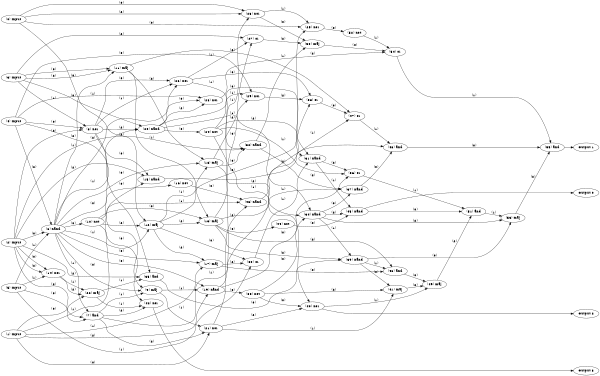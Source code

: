 digraph NeuralNetwork {
rankdir=LR;
size="4,3";
center = true;
node0 [label="(0) Input", color=black, labelfontcolor=black, fontcolor=black];
node1 [label="(1) Input", color=black, labelfontcolor=black, fontcolor=black];
node2 [label="(2) Input", color=black, labelfontcolor=black, fontcolor=black];
node3 [label="(3) Input", color=black, labelfontcolor=black, fontcolor=black];
node4 [label="(4) Input", color=black, labelfontcolor=black, fontcolor=black];
node5 [label="(5) Input", color=black, labelfontcolor=black, fontcolor=black];
node6 [label="(6) nand", color=black, labelfontcolor=black, fontcolor=black];
node2 -> node6 [label=" (0)", labelfontcolor=black, fontcolor=black, bold=true, color=black];
node5 -> node6 [label=" (1)", labelfontcolor=black, fontcolor=black, bold=true, color=black];
node4 -> node6 [label=" (2)", labelfontcolor=black, fontcolor=black, bold=true, color=black];
node7 [label="(7) and", color=black, labelfontcolor=black, fontcolor=black];
node5 -> node7 [label=" (0)", labelfontcolor=black, fontcolor=black, bold=true, color=black];
node6 -> node7 [label=" (1)", labelfontcolor=black, fontcolor=black, bold=true, color=black];
node2 -> node7 [label=" (2)", labelfontcolor=black, fontcolor=black, bold=true, color=black];
node8 [label="(8) nor", color=black, labelfontcolor=black, fontcolor=black];
node4 -> node8 [label=" (0)", labelfontcolor=black, fontcolor=black, bold=true, color=black];
node3 -> node8 [label=" (1)", labelfontcolor=black, fontcolor=black, bold=true, color=black];
node2 -> node8 [label=" (2)", labelfontcolor=black, fontcolor=black, bold=true, color=black];
node9 [label="(9) maj", color=black, labelfontcolor=black, fontcolor=black];
node6 -> node9 [label=" (0)", labelfontcolor=black, fontcolor=black, bold=true, color=black];
node7 -> node9 [label=" (1)", labelfontcolor=black, fontcolor=black, bold=true, color=black];
node4 -> node9 [label=" (2)", labelfontcolor=black, fontcolor=black, bold=true, color=black];
node10 [label="(10) not", color=black, labelfontcolor=black, fontcolor=black];
node6 -> node10 [label=" (0)", labelfontcolor=black, fontcolor=black, bold=true, color=black];
node11 [label="(11) maj", color=black, labelfontcolor=black, fontcolor=black];
node3 -> node11 [label=" (0)", labelfontcolor=black, fontcolor=black, bold=true, color=black];
node6 -> node11 [label=" (1)", labelfontcolor=black, fontcolor=black, bold=true, color=black];
node3 -> node11 [label=" (2)", labelfontcolor=black, fontcolor=black, bold=true, color=black];
node12 [label="(12) maj", color=black, labelfontcolor=black, fontcolor=black];
node0 -> node12 [label=" (0)", labelfontcolor=black, fontcolor=black, bold=true, color=black];
node6 -> node12 [label=" (1)", labelfontcolor=black, fontcolor=black, bold=true, color=black];
node10 -> node12 [label=" (2)", labelfontcolor=black, fontcolor=black, bold=true, color=black];
node13 [label="(13) maj", color=black, labelfontcolor=black, fontcolor=black];
node10 -> node13 [label=" (0)", labelfontcolor=black, fontcolor=black, bold=true, color=black];
node11 -> node13 [label=" (1)", labelfontcolor=black, fontcolor=black, bold=true, color=black];
node12 -> node13 [label=" (2)", labelfontcolor=black, fontcolor=black, bold=true, color=black];
node14 [label="(14) nor", color=black, labelfontcolor=black, fontcolor=black];
node2 -> node14 [label=" (0)", labelfontcolor=black, fontcolor=black, bold=true, color=black];
node5 -> node14 [label=" (1)", labelfontcolor=black, fontcolor=black, bold=true, color=black];
node2 -> node14 [label=" (2)", labelfontcolor=black, fontcolor=black, bold=true, color=black];
node15 [label="(15) nand", color=black, labelfontcolor=black, fontcolor=black];
node8 -> node15 [label=" (0)", labelfontcolor=black, fontcolor=black, bold=true, color=black];
node1 -> node15 [label=" (1)", labelfontcolor=black, fontcolor=black, bold=true, color=black];
node2 -> node15 [label=" (2)", labelfontcolor=black, fontcolor=black, bold=true, color=black];
node16 [label="(16) not", color=black, labelfontcolor=black, fontcolor=black];
node6 -> node16 [label=" (0)", labelfontcolor=black, fontcolor=black, bold=true, color=black];
node17 [label="(17) maj", color=black, labelfontcolor=black, fontcolor=black];
node6 -> node17 [label=" (0)", labelfontcolor=black, fontcolor=black, bold=true, color=black];
node1 -> node17 [label=" (1)", labelfontcolor=black, fontcolor=black, bold=true, color=black];
node12 -> node17 [label=" (2)", labelfontcolor=black, fontcolor=black, bold=true, color=black];
node18 [label="(18) maj", color=black, labelfontcolor=black, fontcolor=black];
node6 -> node18 [label=" (0)", labelfontcolor=black, fontcolor=black, bold=true, color=black];
node12 -> node18 [label=" (1)", labelfontcolor=black, fontcolor=black, bold=true, color=black];
node11 -> node18 [label=" (2)", labelfontcolor=black, fontcolor=black, bold=true, color=black];
node19 [label="(19) nand", color=black, labelfontcolor=black, fontcolor=black];
node6 -> node19 [label=" (0)", labelfontcolor=black, fontcolor=black, bold=true, color=black];
node9 -> node19 [label=" (1)", labelfontcolor=black, fontcolor=black, bold=true, color=black];
node1 -> node19 [label=" (2)", labelfontcolor=black, fontcolor=black, bold=true, color=black];
node20 [label="(20) nand", color=black, labelfontcolor=black, fontcolor=black];
node3 -> node20 [label=" (0)", labelfontcolor=black, fontcolor=black, bold=true, color=black];
node6 -> node20 [label=" (1)", labelfontcolor=black, fontcolor=black, bold=true, color=black];
node8 -> node20 [label=" (2)", labelfontcolor=black, fontcolor=black, bold=true, color=black];
node21 [label="(21) nor", color=black, labelfontcolor=black, fontcolor=black];
node1 -> node21 [label=" (0)", labelfontcolor=black, fontcolor=black, bold=true, color=black];
node9 -> node21 [label=" (1)", labelfontcolor=black, fontcolor=black, bold=true, color=black];
node7 -> node21 [label=" (2)", labelfontcolor=black, fontcolor=black, bold=true, color=black];
node22 [label="(22) maj", color=black, labelfontcolor=black, fontcolor=black];
node1 -> node22 [label=" (0)", labelfontcolor=black, fontcolor=black, bold=true, color=black];
node14 -> node22 [label=" (1)", labelfontcolor=black, fontcolor=black, bold=true, color=black];
node14 -> node22 [label=" (2)", labelfontcolor=black, fontcolor=black, bold=true, color=black];
node23 [label="(23) nor", color=black, labelfontcolor=black, fontcolor=black];
node0 -> node23 [label=" (0)", labelfontcolor=black, fontcolor=black, bold=true, color=black];
node19 -> node23 [label=" (1)", labelfontcolor=black, fontcolor=black, bold=true, color=black];
node0 -> node23 [label=" (2)", labelfontcolor=black, fontcolor=black, bold=true, color=black];
node24 [label="(24) not", color=black, labelfontcolor=black, fontcolor=black];
node20 -> node24 [label=" (0)", labelfontcolor=black, fontcolor=black, bold=true, color=black];
node25 [label="(25) nor", color=black, labelfontcolor=black, fontcolor=black];
node0 -> node25 [label=" (0)", labelfontcolor=black, fontcolor=black, bold=true, color=black];
node23 -> node25 [label=" (1)", labelfontcolor=black, fontcolor=black, bold=true, color=black];
node12 -> node25 [label=" (2)", labelfontcolor=black, fontcolor=black, bold=true, color=black];
node26 [label="(26) nor", color=black, labelfontcolor=black, fontcolor=black];
node8 -> node26 [label=" (0)", labelfontcolor=black, fontcolor=black, bold=true, color=black];
node8 -> node26 [label=" (1)", labelfontcolor=black, fontcolor=black, bold=true, color=black];
node6 -> node26 [label=" (2)", labelfontcolor=black, fontcolor=black, bold=true, color=black];
node27 [label="(27) or", color=black, labelfontcolor=black, fontcolor=black];
node13 -> node27 [label=" (0)", labelfontcolor=black, fontcolor=black, bold=true, color=black];
node26 -> node27 [label=" (1)", labelfontcolor=black, fontcolor=black, bold=true, color=black];
node3 -> node27 [label=" (2)", labelfontcolor=black, fontcolor=black, bold=true, color=black];
node28 [label="(28) nor", color=black, labelfontcolor=black, fontcolor=black];
node20 -> node28 [label=" (0)", labelfontcolor=black, fontcolor=black, bold=true, color=black];
node4 -> node28 [label=" (1)", labelfontcolor=black, fontcolor=black, bold=true, color=black];
node20 -> node28 [label=" (2)", labelfontcolor=black, fontcolor=black, bold=true, color=black];
node29 [label="(29) nor", color=black, labelfontcolor=black, fontcolor=black];
node4 -> node29 [label=" (0)", labelfontcolor=black, fontcolor=black, bold=true, color=black];
node24 -> node29 [label=" (1)", labelfontcolor=black, fontcolor=black, bold=true, color=black];
node18 -> node29 [label=" (2)", labelfontcolor=black, fontcolor=black, bold=true, color=black];
node30 [label="(30) or", color=black, labelfontcolor=black, fontcolor=black];
node12 -> node30 [label=" (0)", labelfontcolor=black, fontcolor=black, bold=true, color=black];
node5 -> node30 [label=" (1)", labelfontcolor=black, fontcolor=black, bold=true, color=black];
node17 -> node30 [label=" (2)", labelfontcolor=black, fontcolor=black, bold=true, color=black];
node31 [label="(31) nand", color=black, labelfontcolor=black, fontcolor=black];
node20 -> node31 [label=" (0)", labelfontcolor=black, fontcolor=black, bold=true, color=black];
node30 -> node31 [label=" (1)", labelfontcolor=black, fontcolor=black, bold=true, color=black];
node24 -> node31 [label=" (2)", labelfontcolor=black, fontcolor=black, bold=true, color=black];
node32 [label="(32) nand", color=black, labelfontcolor=black, fontcolor=black];
node18 -> node32 [label=" (0)", labelfontcolor=black, fontcolor=black, bold=true, color=black];
node26 -> node32 [label=" (1)", labelfontcolor=black, fontcolor=black, bold=true, color=black];
node2 -> node32 [label=" (2)", labelfontcolor=black, fontcolor=black, bold=true, color=black];
node33 [label="(33) not", color=black, labelfontcolor=black, fontcolor=black];
node19 -> node33 [label=" (0)", labelfontcolor=black, fontcolor=black, bold=true, color=black];
node34 [label="(34) nand", color=black, labelfontcolor=black, fontcolor=black];
node33 -> node34 [label=" (0)", labelfontcolor=black, fontcolor=black, bold=true, color=black];
node20 -> node34 [label=" (1)", labelfontcolor=black, fontcolor=black, bold=true, color=black];
node18 -> node34 [label=" (2)", labelfontcolor=black, fontcolor=black, bold=true, color=black];
node35 [label="(35) and", color=black, labelfontcolor=black, fontcolor=black];
node8 -> node35 [label=" (0)", labelfontcolor=black, fontcolor=black, bold=true, color=black];
node22 -> node35 [label=" (1)", labelfontcolor=black, fontcolor=black, bold=true, color=black];
node2 -> node35 [label=" (2)", labelfontcolor=black, fontcolor=black, bold=true, color=black];
node36 [label="(36) or", color=black, labelfontcolor=black, fontcolor=black];
node19 -> node36 [label=" (0)", labelfontcolor=black, fontcolor=black, bold=true, color=black];
node24 -> node36 [label=" (1)", labelfontcolor=black, fontcolor=black, bold=true, color=black];
node31 -> node36 [label=" (2)", labelfontcolor=black, fontcolor=black, bold=true, color=black];
node37 [label="(37) nand", color=black, labelfontcolor=black, fontcolor=black];
node34 -> node37 [label=" (0)", labelfontcolor=black, fontcolor=black, bold=true, color=black];
node13 -> node37 [label=" (1)", labelfontcolor=black, fontcolor=black, bold=true, color=black];
node32 -> node37 [label=" (2)", labelfontcolor=black, fontcolor=black, bold=true, color=black];
node38 [label="(38) or", color=black, labelfontcolor=black, fontcolor=black];
node26 -> node38 [label=" (0)", labelfontcolor=black, fontcolor=black, bold=true, color=black];
node7 -> node38 [label=" (1)", labelfontcolor=black, fontcolor=black, bold=true, color=black];
node29 -> node38 [label=" (2)", labelfontcolor=black, fontcolor=black, bold=true, color=black];
node39 [label="(39) nand", color=black, labelfontcolor=black, fontcolor=black];
node35 -> node39 [label=" (0)", labelfontcolor=black, fontcolor=black, bold=true, color=black];
node34 -> node39 [label=" (1)", labelfontcolor=black, fontcolor=black, bold=true, color=black];
node13 -> node39 [label=" (2)", labelfontcolor=black, fontcolor=black, bold=true, color=black];
node40 [label="(40) nor", color=black, labelfontcolor=black, fontcolor=black];
node33 -> node40 [label=" (0)", labelfontcolor=black, fontcolor=black, bold=true, color=black];
node24 -> node40 [label=" (1)", labelfontcolor=black, fontcolor=black, bold=true, color=black];
node21 -> node40 [label=" (2)", labelfontcolor=black, fontcolor=black, bold=true, color=black];
node41 [label="(41) maj", color=black, labelfontcolor=black, fontcolor=black];
node39 -> node41 [label=" (0)", labelfontcolor=black, fontcolor=black, bold=true, color=black];
node21 -> node41 [label=" (1)", labelfontcolor=black, fontcolor=black, bold=true, color=black];
node33 -> node41 [label=" (2)", labelfontcolor=black, fontcolor=black, bold=true, color=black];
node42 [label="(42) nor", color=black, labelfontcolor=black, fontcolor=black];
node10 -> node42 [label=" (0)", labelfontcolor=black, fontcolor=black, bold=true, color=black];
node22 -> node42 [label=" (1)", labelfontcolor=black, fontcolor=black, bold=true, color=black];
node7 -> node42 [label=" (2)", labelfontcolor=black, fontcolor=black, bold=true, color=black];
node43 [label="(43) nand", color=black, labelfontcolor=black, fontcolor=black];
node16 -> node43 [label=" (0)", labelfontcolor=black, fontcolor=black, bold=true, color=black];
node10 -> node43 [label=" (1)", labelfontcolor=black, fontcolor=black, bold=true, color=black];
node21 -> node43 [label=" (2)", labelfontcolor=black, fontcolor=black, bold=true, color=black];
node44 [label="(44) not", color=black, labelfontcolor=black, fontcolor=black];
node13 -> node44 [label=" (0)", labelfontcolor=black, fontcolor=black, bold=true, color=black];
node45 [label="(45) nand", color=black, labelfontcolor=black, fontcolor=black];
node44 -> node45 [label=" (0)", labelfontcolor=black, fontcolor=black, bold=true, color=black];
node31 -> node45 [label=" (1)", labelfontcolor=black, fontcolor=black, bold=true, color=black];
node34 -> node45 [label=" (2)", labelfontcolor=black, fontcolor=black, bold=true, color=black];
node46 [label="(46) and", color=black, labelfontcolor=black, fontcolor=black];
node17 -> node46 [label=" (0)", labelfontcolor=black, fontcolor=black, bold=true, color=black];
node39 -> node46 [label=" (1)", labelfontcolor=black, fontcolor=black, bold=true, color=black];
node13 -> node46 [label=" (2)", labelfontcolor=black, fontcolor=black, bold=true, color=black];
node47 [label="(47) or", color=black, labelfontcolor=black, fontcolor=black];
node38 -> node47 [label=" (0)", labelfontcolor=black, fontcolor=black, bold=true, color=black];
node43 -> node47 [label=" (1)", labelfontcolor=black, fontcolor=black, bold=true, color=black];
node11 -> node47 [label=" (2)", labelfontcolor=black, fontcolor=black, bold=true, color=black];
node48 [label="(48) and", color=black, labelfontcolor=black, fontcolor=black];
node37 -> node48 [label=" (0)", labelfontcolor=black, fontcolor=black, bold=true, color=black];
node47 -> node48 [label=" (1)", labelfontcolor=black, fontcolor=black, bold=true, color=black];
node15 -> node48 [label=" (2)", labelfontcolor=black, fontcolor=black, bold=true, color=black];
node49 [label="(49) maj", color=black, labelfontcolor=black, fontcolor=black];
node46 -> node49 [label=" (0)", labelfontcolor=black, fontcolor=black, bold=true, color=black];
node40 -> node49 [label=" (1)", labelfontcolor=black, fontcolor=black, bold=true, color=black];
node41 -> node49 [label=" (2)", labelfontcolor=black, fontcolor=black, bold=true, color=black];
node50 [label="(50) maj", color=black, labelfontcolor=black, fontcolor=black];
node23 -> node50 [label=" (0)", labelfontcolor=black, fontcolor=black, bold=true, color=black];
node32 -> node50 [label=" (1)", labelfontcolor=black, fontcolor=black, bold=true, color=black];
node27 -> node50 [label=" (2)", labelfontcolor=black, fontcolor=black, bold=true, color=black];
node51 [label="(51) and", color=black, labelfontcolor=black, fontcolor=black];
node45 -> node51 [label=" (0)", labelfontcolor=black, fontcolor=black, bold=true, color=black];
node36 -> node51 [label=" (1)", labelfontcolor=black, fontcolor=black, bold=true, color=black];
node49 -> node51 [label=" (2)", labelfontcolor=black, fontcolor=black, bold=true, color=black];
node52 [label="(52) not", color=black, labelfontcolor=black, fontcolor=black];
node25 -> node52 [label=" (0)", labelfontcolor=black, fontcolor=black, bold=true, color=black];
node53 [label="(53) maj", color=black, labelfontcolor=black, fontcolor=black];
node39 -> node53 [label=" (0)", labelfontcolor=black, fontcolor=black, bold=true, color=black];
node51 -> node53 [label=" (1)", labelfontcolor=black, fontcolor=black, bold=true, color=black];
node34 -> node53 [label=" (2)", labelfontcolor=black, fontcolor=black, bold=true, color=black];
node54 [label="(54) or", color=black, labelfontcolor=black, fontcolor=black];
node50 -> node54 [label=" (0)", labelfontcolor=black, fontcolor=black, bold=true, color=black];
node52 -> node54 [label=" (1)", labelfontcolor=black, fontcolor=black, bold=true, color=black];
node28 -> node54 [label=" (2)", labelfontcolor=black, fontcolor=black, bold=true, color=black];
node55 [label="(55) and", color=black, labelfontcolor=black, fontcolor=black];
node48 -> node55 [label=" (0)", labelfontcolor=black, fontcolor=black, bold=true, color=black];
node54 -> node55 [label=" (1)", labelfontcolor=black, fontcolor=black, bold=true, color=black];
node53 -> node55 [label=" (2)", labelfontcolor=black, fontcolor=black, bold=true, color=black];
node56 [label="Output 0", color=black, labelfontcolor=black, fontcolor=black];
node45 -> node56 [labelfontcolor=black, fontcolor=black, bold=true, color=black];
node57 [label="Output 1", color=black, labelfontcolor=black, fontcolor=black];
node55 -> node57 [labelfontcolor=black, fontcolor=black, bold=true, color=black];
node58 [label="Output 2", color=black, labelfontcolor=black, fontcolor=black];
node40 -> node58 [labelfontcolor=black, fontcolor=black, bold=true, color=black];
node59 [label="Output 3", color=black, labelfontcolor=black, fontcolor=black];
node42 -> node59 [labelfontcolor=black, fontcolor=black, bold=true, color=black];
{ rank = source; "node0"; "node1"; "node2"; "node3"; "node4"; "node5"; }
{ rank = max;"node56";"node57";"node58";"node59"; }
}